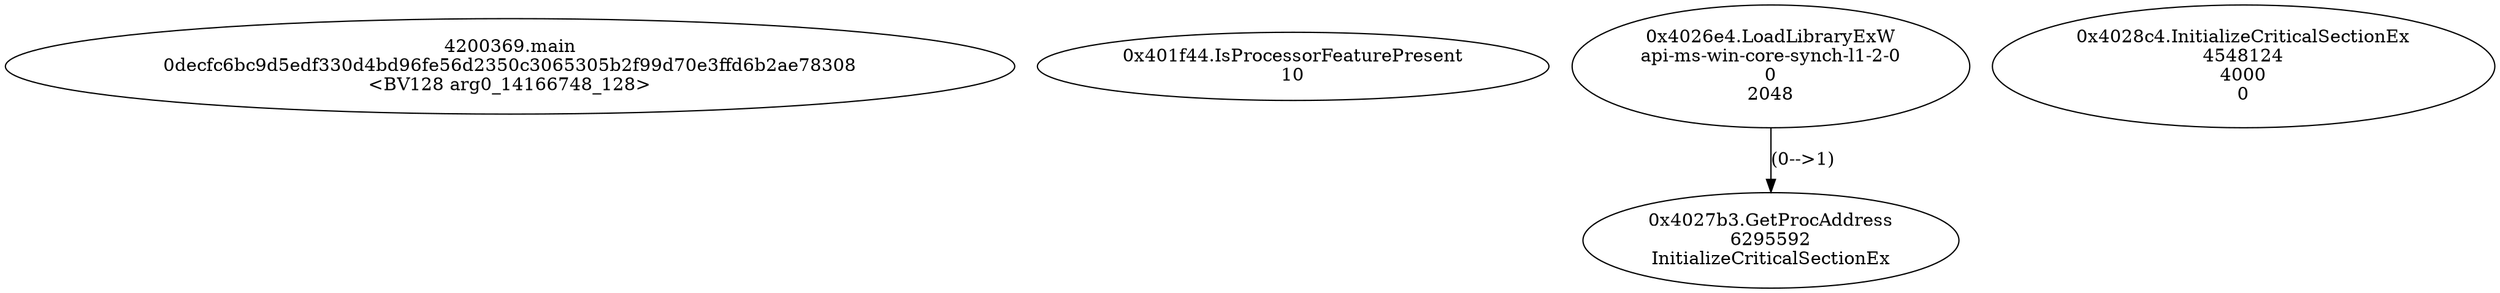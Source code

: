 // Global SCDG with merge call
digraph {
	0 [label="4200369.main
0decfc6bc9d5edf330d4bd96fe56d2350c3065305b2f99d70e3ffd6b2ae78308
<BV128 arg0_14166748_128>"]
	1 [label="0x401f44.IsProcessorFeaturePresent
10"]
	2 [label="0x4026e4.LoadLibraryExW
api-ms-win-core-synch-l1-2-0
0
2048"]
	3 [label="0x4027b3.GetProcAddress
6295592
InitializeCriticalSectionEx"]
	2 -> 3 [label="(0-->1)"]
	4 [label="0x4028c4.InitializeCriticalSectionEx
4548124
4000
0"]
}
